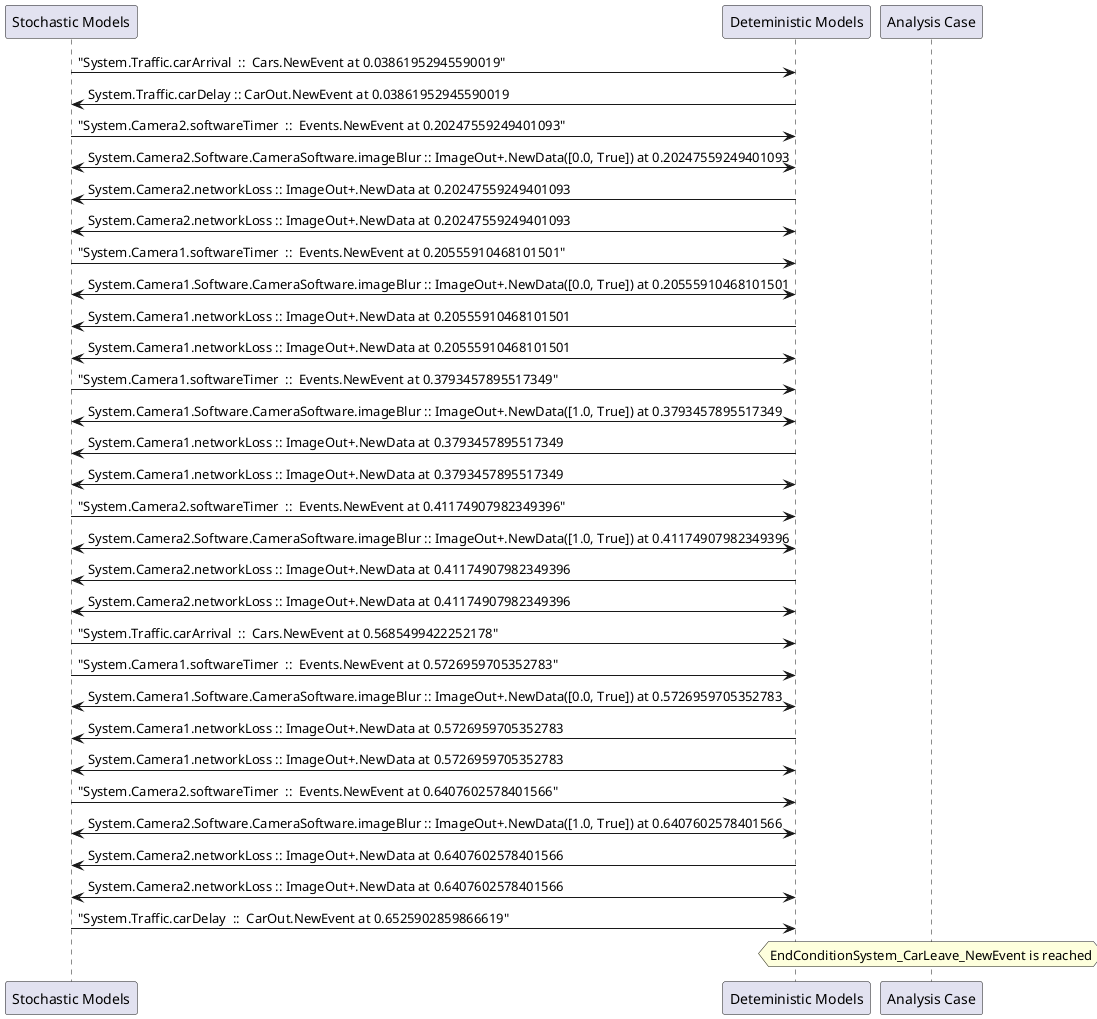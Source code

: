 
	@startuml
	participant "Stochastic Models" as stochmodel
	participant "Deteministic Models" as detmodel
	participant "Analysis Case" as analysis
	{12560_stop} stochmodel -> detmodel : "System.Traffic.carArrival  ::  Cars.NewEvent at 0.03861952945590019"
{12570_start} detmodel -> stochmodel : System.Traffic.carDelay :: CarOut.NewEvent at 0.03861952945590019
{12545_stop} stochmodel -> detmodel : "System.Camera2.softwareTimer  ::  Events.NewEvent at 0.20247559249401093"
detmodel <-> stochmodel : System.Camera2.Software.CameraSoftware.imageBlur :: ImageOut+.NewData([0.0, True]) at 0.20247559249401093
detmodel -> stochmodel : System.Camera2.networkLoss :: ImageOut+.NewData at 0.20247559249401093
detmodel <-> stochmodel : System.Camera2.networkLoss :: ImageOut+.NewData at 0.20247559249401093
{12529_stop} stochmodel -> detmodel : "System.Camera1.softwareTimer  ::  Events.NewEvent at 0.20555910468101501"
detmodel <-> stochmodel : System.Camera1.Software.CameraSoftware.imageBlur :: ImageOut+.NewData([0.0, True]) at 0.20555910468101501
detmodel -> stochmodel : System.Camera1.networkLoss :: ImageOut+.NewData at 0.20555910468101501
detmodel <-> stochmodel : System.Camera1.networkLoss :: ImageOut+.NewData at 0.20555910468101501
{12530_stop} stochmodel -> detmodel : "System.Camera1.softwareTimer  ::  Events.NewEvent at 0.3793457895517349"
detmodel <-> stochmodel : System.Camera1.Software.CameraSoftware.imageBlur :: ImageOut+.NewData([1.0, True]) at 0.3793457895517349
detmodel -> stochmodel : System.Camera1.networkLoss :: ImageOut+.NewData at 0.3793457895517349
detmodel <-> stochmodel : System.Camera1.networkLoss :: ImageOut+.NewData at 0.3793457895517349
{12546_stop} stochmodel -> detmodel : "System.Camera2.softwareTimer  ::  Events.NewEvent at 0.41174907982349396"
detmodel <-> stochmodel : System.Camera2.Software.CameraSoftware.imageBlur :: ImageOut+.NewData([1.0, True]) at 0.41174907982349396
detmodel -> stochmodel : System.Camera2.networkLoss :: ImageOut+.NewData at 0.41174907982349396
detmodel <-> stochmodel : System.Camera2.networkLoss :: ImageOut+.NewData at 0.41174907982349396
{12561_stop} stochmodel -> detmodel : "System.Traffic.carArrival  ::  Cars.NewEvent at 0.5685499422252178"
{12531_stop} stochmodel -> detmodel : "System.Camera1.softwareTimer  ::  Events.NewEvent at 0.5726959705352783"
detmodel <-> stochmodel : System.Camera1.Software.CameraSoftware.imageBlur :: ImageOut+.NewData([0.0, True]) at 0.5726959705352783
detmodel -> stochmodel : System.Camera1.networkLoss :: ImageOut+.NewData at 0.5726959705352783
detmodel <-> stochmodel : System.Camera1.networkLoss :: ImageOut+.NewData at 0.5726959705352783
{12547_stop} stochmodel -> detmodel : "System.Camera2.softwareTimer  ::  Events.NewEvent at 0.6407602578401566"
detmodel <-> stochmodel : System.Camera2.Software.CameraSoftware.imageBlur :: ImageOut+.NewData([1.0, True]) at 0.6407602578401566
detmodel -> stochmodel : System.Camera2.networkLoss :: ImageOut+.NewData at 0.6407602578401566
detmodel <-> stochmodel : System.Camera2.networkLoss :: ImageOut+.NewData at 0.6407602578401566
{12570_stop} stochmodel -> detmodel : "System.Traffic.carDelay  ::  CarOut.NewEvent at 0.6525902859866619"
{12570_start} <-> {12570_stop} : delay
hnote over analysis 
EndConditionSystem_CarLeave_NewEvent is reached
endnote
@enduml